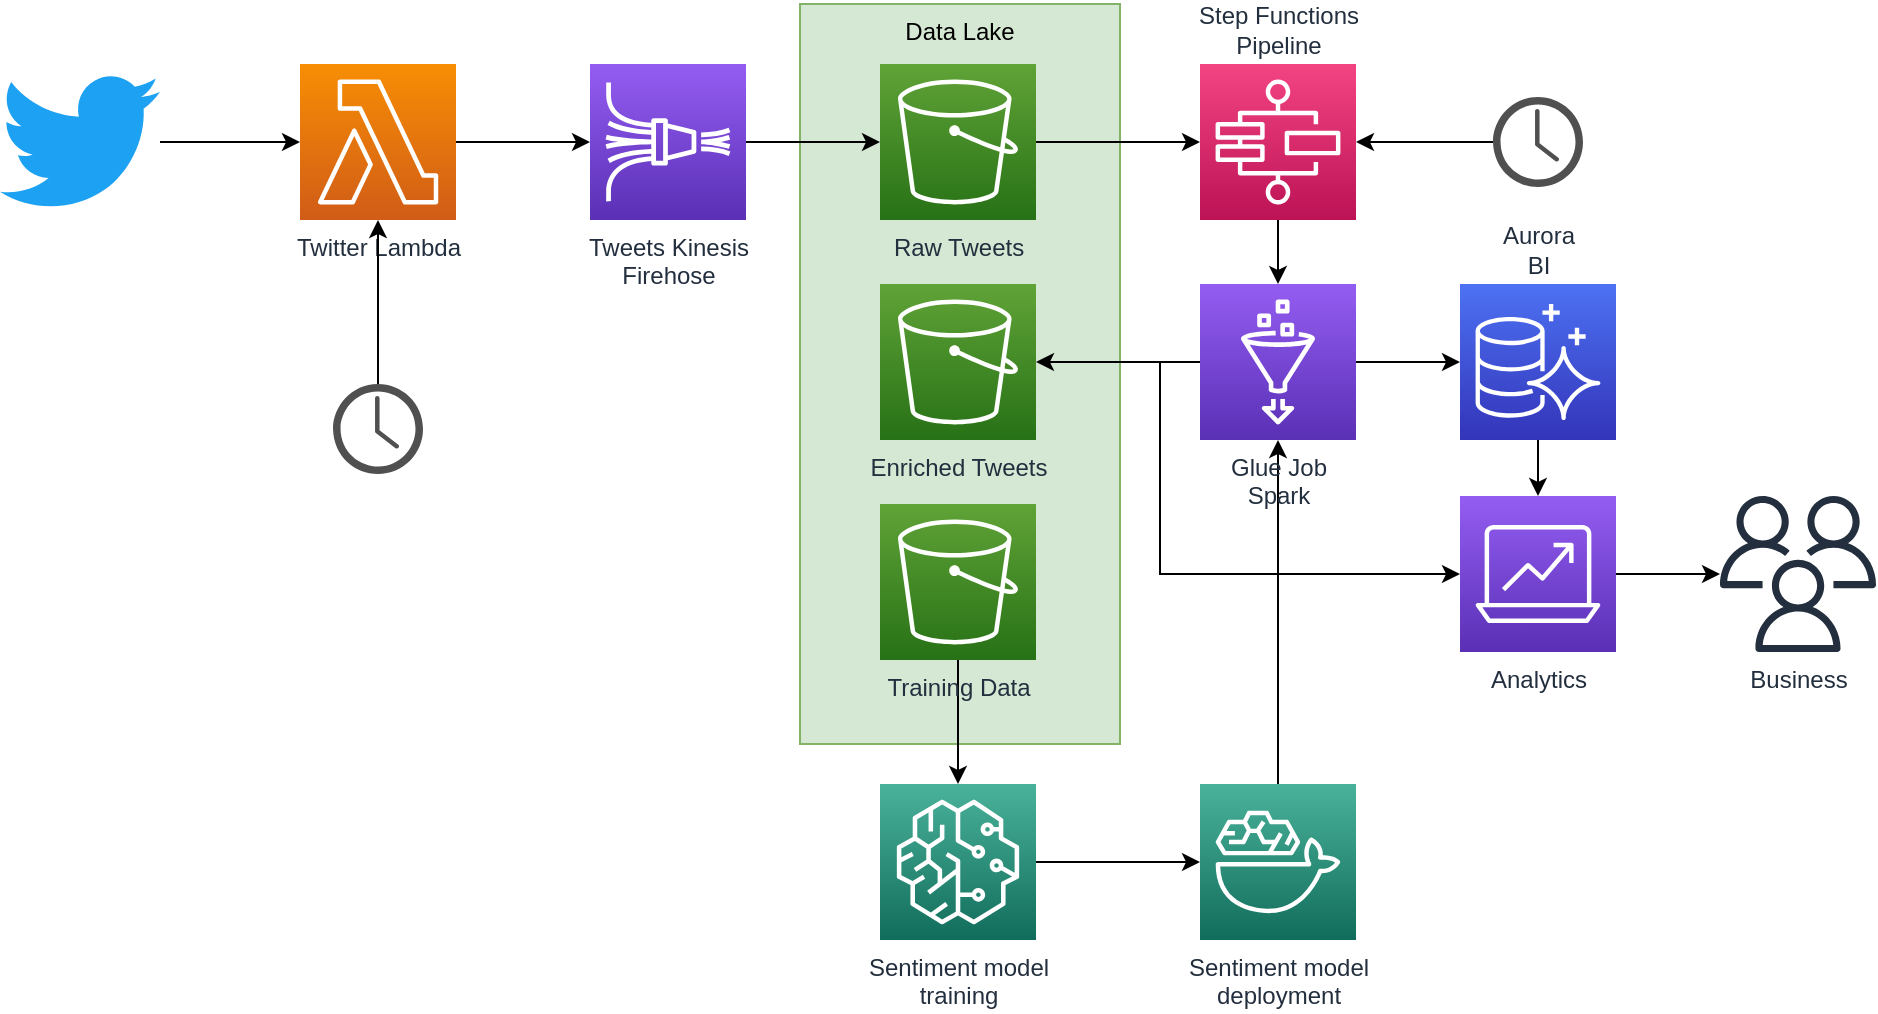 <mxfile version="13.7.3" type="device"><diagram id="eEoJbNC5lqVTP-RHOmF4" name="Page-1"><mxGraphModel dx="1106" dy="853" grid="1" gridSize="10" guides="1" tooltips="1" connect="1" arrows="1" fold="1" page="1" pageScale="1" pageWidth="827" pageHeight="1169" math="0" shadow="0"><root><mxCell id="0"/><mxCell id="1" parent="0"/><mxCell id="JEIRPiETGquFJMOrzQYG-37" style="edgeStyle=orthogonalEdgeStyle;rounded=0;orthogonalLoop=1;jettySize=auto;html=1;" edge="1" parent="1" source="JEIRPiETGquFJMOrzQYG-5" target="JEIRPiETGquFJMOrzQYG-34"><mxGeometry relative="1" as="geometry"><Array as="points"><mxPoint x="660" y="229"/><mxPoint x="660" y="335"/></Array></mxGeometry></mxCell><mxCell id="JEIRPiETGquFJMOrzQYG-14" value="Data Lake" style="fillColor=#d5e8d4;strokeColor=#82b366;dashed=0;verticalAlign=top;fontStyle=0;" vertex="1" parent="1"><mxGeometry x="480" y="50" width="160" height="370" as="geometry"/></mxCell><mxCell id="JEIRPiETGquFJMOrzQYG-10" style="edgeStyle=orthogonalEdgeStyle;rounded=0;orthogonalLoop=1;jettySize=auto;html=1;" edge="1" parent="1" source="JEIRPiETGquFJMOrzQYG-2" target="JEIRPiETGquFJMOrzQYG-8"><mxGeometry relative="1" as="geometry"/></mxCell><mxCell id="JEIRPiETGquFJMOrzQYG-2" value="" style="dashed=0;outlineConnect=0;html=1;align=center;labelPosition=center;verticalLabelPosition=bottom;verticalAlign=top;shape=mxgraph.weblogos.twitter;fillColor=#1DA1F2;strokeColor=none" vertex="1" parent="1"><mxGeometry x="80" y="84" width="80" height="70" as="geometry"/></mxCell><mxCell id="JEIRPiETGquFJMOrzQYG-11" style="edgeStyle=orthogonalEdgeStyle;rounded=0;orthogonalLoop=1;jettySize=auto;html=1;" edge="1" parent="1" source="JEIRPiETGquFJMOrzQYG-3" target="JEIRPiETGquFJMOrzQYG-4"><mxGeometry relative="1" as="geometry"/></mxCell><mxCell id="JEIRPiETGquFJMOrzQYG-3" value="Tweets Kinesis&lt;br&gt;Firehose" style="outlineConnect=0;fontColor=#232F3E;gradientColor=#945DF2;gradientDirection=north;fillColor=#5A30B5;strokeColor=#ffffff;dashed=0;verticalLabelPosition=bottom;verticalAlign=top;align=center;html=1;fontSize=12;fontStyle=0;aspect=fixed;shape=mxgraph.aws4.resourceIcon;resIcon=mxgraph.aws4.kinesis_data_firehose;" vertex="1" parent="1"><mxGeometry x="375" y="80" width="78" height="78" as="geometry"/></mxCell><mxCell id="JEIRPiETGquFJMOrzQYG-28" style="edgeStyle=orthogonalEdgeStyle;rounded=0;orthogonalLoop=1;jettySize=auto;html=1;" edge="1" parent="1" source="JEIRPiETGquFJMOrzQYG-4" target="JEIRPiETGquFJMOrzQYG-21"><mxGeometry relative="1" as="geometry"/></mxCell><mxCell id="JEIRPiETGquFJMOrzQYG-4" value="Raw Tweets" style="outlineConnect=0;fontColor=#232F3E;gradientColor=#60A337;gradientDirection=north;fillColor=#277116;strokeColor=#ffffff;dashed=0;verticalLabelPosition=bottom;verticalAlign=top;align=center;html=1;fontSize=12;fontStyle=0;aspect=fixed;shape=mxgraph.aws4.resourceIcon;resIcon=mxgraph.aws4.s3;" vertex="1" parent="1"><mxGeometry x="520" y="80" width="78" height="78" as="geometry"/></mxCell><mxCell id="JEIRPiETGquFJMOrzQYG-5" value="Enriched Tweets" style="outlineConnect=0;fontColor=#232F3E;gradientColor=#60A337;gradientDirection=north;fillColor=#277116;strokeColor=#ffffff;dashed=0;verticalLabelPosition=bottom;verticalAlign=top;align=center;html=1;fontSize=12;fontStyle=0;aspect=fixed;shape=mxgraph.aws4.resourceIcon;resIcon=mxgraph.aws4.s3;" vertex="1" parent="1"><mxGeometry x="520" y="190" width="78" height="78" as="geometry"/></mxCell><mxCell id="JEIRPiETGquFJMOrzQYG-20" style="edgeStyle=orthogonalEdgeStyle;rounded=0;orthogonalLoop=1;jettySize=auto;html=1;" edge="1" parent="1" source="JEIRPiETGquFJMOrzQYG-6" target="JEIRPiETGquFJMOrzQYG-17"><mxGeometry relative="1" as="geometry"/></mxCell><mxCell id="JEIRPiETGquFJMOrzQYG-6" value="Sentiment model&lt;br&gt;deployment" style="outlineConnect=0;fontColor=#232F3E;gradientColor=#4AB29A;gradientDirection=north;fillColor=#116D5B;strokeColor=#ffffff;dashed=0;verticalLabelPosition=bottom;verticalAlign=top;align=center;html=1;fontSize=12;fontStyle=0;aspect=fixed;shape=mxgraph.aws4.resourceIcon;resIcon=mxgraph.aws4.deep_learning_containers;" vertex="1" parent="1"><mxGeometry x="680" y="440" width="78" height="78" as="geometry"/></mxCell><mxCell id="JEIRPiETGquFJMOrzQYG-16" style="edgeStyle=orthogonalEdgeStyle;rounded=0;orthogonalLoop=1;jettySize=auto;html=1;" edge="1" parent="1" source="JEIRPiETGquFJMOrzQYG-7" target="JEIRPiETGquFJMOrzQYG-6"><mxGeometry relative="1" as="geometry"/></mxCell><mxCell id="JEIRPiETGquFJMOrzQYG-7" value="Sentiment model&lt;br&gt;training" style="outlineConnect=0;fontColor=#232F3E;gradientColor=#4AB29A;gradientDirection=north;fillColor=#116D5B;strokeColor=#ffffff;dashed=0;verticalLabelPosition=bottom;verticalAlign=top;align=center;html=1;fontSize=12;fontStyle=0;aspect=fixed;shape=mxgraph.aws4.resourceIcon;resIcon=mxgraph.aws4.sagemaker;" vertex="1" parent="1"><mxGeometry x="520" y="440" width="78" height="78" as="geometry"/></mxCell><mxCell id="JEIRPiETGquFJMOrzQYG-9" style="edgeStyle=orthogonalEdgeStyle;rounded=0;orthogonalLoop=1;jettySize=auto;html=1;" edge="1" parent="1" source="JEIRPiETGquFJMOrzQYG-8" target="JEIRPiETGquFJMOrzQYG-3"><mxGeometry relative="1" as="geometry"/></mxCell><mxCell id="JEIRPiETGquFJMOrzQYG-8" value="Twitter Lambda" style="outlineConnect=0;fontColor=#232F3E;gradientColor=#F78E04;gradientDirection=north;fillColor=#D05C17;strokeColor=#ffffff;dashed=0;verticalLabelPosition=bottom;verticalAlign=top;align=center;html=1;fontSize=12;fontStyle=0;aspect=fixed;shape=mxgraph.aws4.resourceIcon;resIcon=mxgraph.aws4.lambda;" vertex="1" parent="1"><mxGeometry x="230" y="80" width="78" height="78" as="geometry"/></mxCell><mxCell id="JEIRPiETGquFJMOrzQYG-15" style="edgeStyle=orthogonalEdgeStyle;rounded=0;orthogonalLoop=1;jettySize=auto;html=1;" edge="1" parent="1" source="JEIRPiETGquFJMOrzQYG-13" target="JEIRPiETGquFJMOrzQYG-7"><mxGeometry relative="1" as="geometry"/></mxCell><mxCell id="JEIRPiETGquFJMOrzQYG-13" value="Training Data" style="outlineConnect=0;fontColor=#232F3E;gradientColor=#60A337;gradientDirection=north;fillColor=#277116;strokeColor=#ffffff;dashed=0;verticalLabelPosition=bottom;verticalAlign=top;align=center;html=1;fontSize=12;fontStyle=0;aspect=fixed;shape=mxgraph.aws4.resourceIcon;resIcon=mxgraph.aws4.s3;" vertex="1" parent="1"><mxGeometry x="520" y="300" width="78" height="78" as="geometry"/></mxCell><mxCell id="JEIRPiETGquFJMOrzQYG-19" style="edgeStyle=orthogonalEdgeStyle;rounded=0;orthogonalLoop=1;jettySize=auto;html=1;" edge="1" parent="1" source="JEIRPiETGquFJMOrzQYG-17" target="JEIRPiETGquFJMOrzQYG-5"><mxGeometry relative="1" as="geometry"/></mxCell><mxCell id="JEIRPiETGquFJMOrzQYG-33" style="edgeStyle=orthogonalEdgeStyle;rounded=0;orthogonalLoop=1;jettySize=auto;html=1;" edge="1" parent="1" source="JEIRPiETGquFJMOrzQYG-17" target="JEIRPiETGquFJMOrzQYG-30"><mxGeometry relative="1" as="geometry"/></mxCell><mxCell id="JEIRPiETGquFJMOrzQYG-17" value="Glue Job&lt;br&gt;Spark" style="outlineConnect=0;fontColor=#232F3E;gradientColor=#945DF2;gradientDirection=north;fillColor=#5A30B5;strokeColor=#ffffff;dashed=0;verticalLabelPosition=bottom;verticalAlign=top;align=center;html=1;fontSize=12;fontStyle=0;aspect=fixed;shape=mxgraph.aws4.resourceIcon;resIcon=mxgraph.aws4.glue;labelPosition=center;" vertex="1" parent="1"><mxGeometry x="680" y="190" width="78" height="78" as="geometry"/></mxCell><mxCell id="JEIRPiETGquFJMOrzQYG-29" style="edgeStyle=orthogonalEdgeStyle;rounded=0;orthogonalLoop=1;jettySize=auto;html=1;" edge="1" parent="1" source="JEIRPiETGquFJMOrzQYG-21" target="JEIRPiETGquFJMOrzQYG-17"><mxGeometry relative="1" as="geometry"/></mxCell><mxCell id="JEIRPiETGquFJMOrzQYG-21" value="Step Functions&lt;br&gt;Pipeline" style="outlineConnect=0;fontColor=#232F3E;gradientColor=#F34482;gradientDirection=north;fillColor=#BC1356;strokeColor=#ffffff;dashed=0;verticalLabelPosition=top;verticalAlign=bottom;align=center;html=1;fontSize=12;fontStyle=0;aspect=fixed;shape=mxgraph.aws4.resourceIcon;resIcon=mxgraph.aws4.step_functions;labelPosition=center;" vertex="1" parent="1"><mxGeometry x="680" y="80" width="78" height="78" as="geometry"/></mxCell><mxCell id="JEIRPiETGquFJMOrzQYG-25" style="edgeStyle=orthogonalEdgeStyle;rounded=0;orthogonalLoop=1;jettySize=auto;html=1;" edge="1" parent="1" source="JEIRPiETGquFJMOrzQYG-24" target="JEIRPiETGquFJMOrzQYG-8"><mxGeometry relative="1" as="geometry"/></mxCell><mxCell id="JEIRPiETGquFJMOrzQYG-24" value="" style="pointerEvents=1;shadow=0;dashed=0;html=1;strokeColor=none;fillColor=#505050;labelPosition=center;verticalLabelPosition=bottom;verticalAlign=top;outlineConnect=0;align=center;shape=mxgraph.office.concepts.clock;" vertex="1" parent="1"><mxGeometry x="246.5" y="240" width="45" height="45" as="geometry"/></mxCell><mxCell id="JEIRPiETGquFJMOrzQYG-35" style="edgeStyle=orthogonalEdgeStyle;rounded=0;orthogonalLoop=1;jettySize=auto;html=1;" edge="1" parent="1" source="JEIRPiETGquFJMOrzQYG-30" target="JEIRPiETGquFJMOrzQYG-34"><mxGeometry relative="1" as="geometry"/></mxCell><mxCell id="JEIRPiETGquFJMOrzQYG-30" value="Aurora&lt;br&gt;BI" style="outlineConnect=0;fontColor=#232F3E;gradientColor=#4D72F3;gradientDirection=north;fillColor=#3334B9;strokeColor=#ffffff;dashed=0;verticalLabelPosition=top;verticalAlign=bottom;align=center;html=1;fontSize=12;fontStyle=0;aspect=fixed;shape=mxgraph.aws4.resourceIcon;resIcon=mxgraph.aws4.aurora;labelPosition=center;" vertex="1" parent="1"><mxGeometry x="810" y="190" width="78" height="78" as="geometry"/></mxCell><mxCell id="JEIRPiETGquFJMOrzQYG-38" style="edgeStyle=orthogonalEdgeStyle;rounded=0;orthogonalLoop=1;jettySize=auto;html=1;" edge="1" parent="1" source="JEIRPiETGquFJMOrzQYG-34" target="JEIRPiETGquFJMOrzQYG-36"><mxGeometry relative="1" as="geometry"/></mxCell><mxCell id="JEIRPiETGquFJMOrzQYG-34" value="Analytics" style="outlineConnect=0;fontColor=#232F3E;gradientColor=#945DF2;gradientDirection=north;fillColor=#5A30B5;strokeColor=#ffffff;dashed=0;verticalLabelPosition=bottom;verticalAlign=top;align=center;html=1;fontSize=12;fontStyle=0;aspect=fixed;shape=mxgraph.aws4.resourceIcon;resIcon=mxgraph.aws4.analytics;" vertex="1" parent="1"><mxGeometry x="810" y="296" width="78" height="78" as="geometry"/></mxCell><mxCell id="JEIRPiETGquFJMOrzQYG-36" value="Business" style="outlineConnect=0;fontColor=#232F3E;gradientColor=none;fillColor=#232F3E;strokeColor=none;dashed=0;verticalLabelPosition=bottom;verticalAlign=top;align=center;html=1;fontSize=12;fontStyle=0;aspect=fixed;pointerEvents=1;shape=mxgraph.aws4.users;" vertex="1" parent="1"><mxGeometry x="940" y="296" width="78" height="78" as="geometry"/></mxCell><mxCell id="JEIRPiETGquFJMOrzQYG-40" style="edgeStyle=orthogonalEdgeStyle;rounded=0;orthogonalLoop=1;jettySize=auto;html=1;" edge="1" parent="1" source="JEIRPiETGquFJMOrzQYG-39" target="JEIRPiETGquFJMOrzQYG-21"><mxGeometry relative="1" as="geometry"/></mxCell><mxCell id="JEIRPiETGquFJMOrzQYG-39" value="" style="pointerEvents=1;shadow=0;dashed=0;html=1;strokeColor=none;fillColor=#505050;labelPosition=center;verticalLabelPosition=bottom;verticalAlign=top;outlineConnect=0;align=center;shape=mxgraph.office.concepts.clock;" vertex="1" parent="1"><mxGeometry x="826.5" y="96.5" width="45" height="45" as="geometry"/></mxCell></root></mxGraphModel></diagram></mxfile>